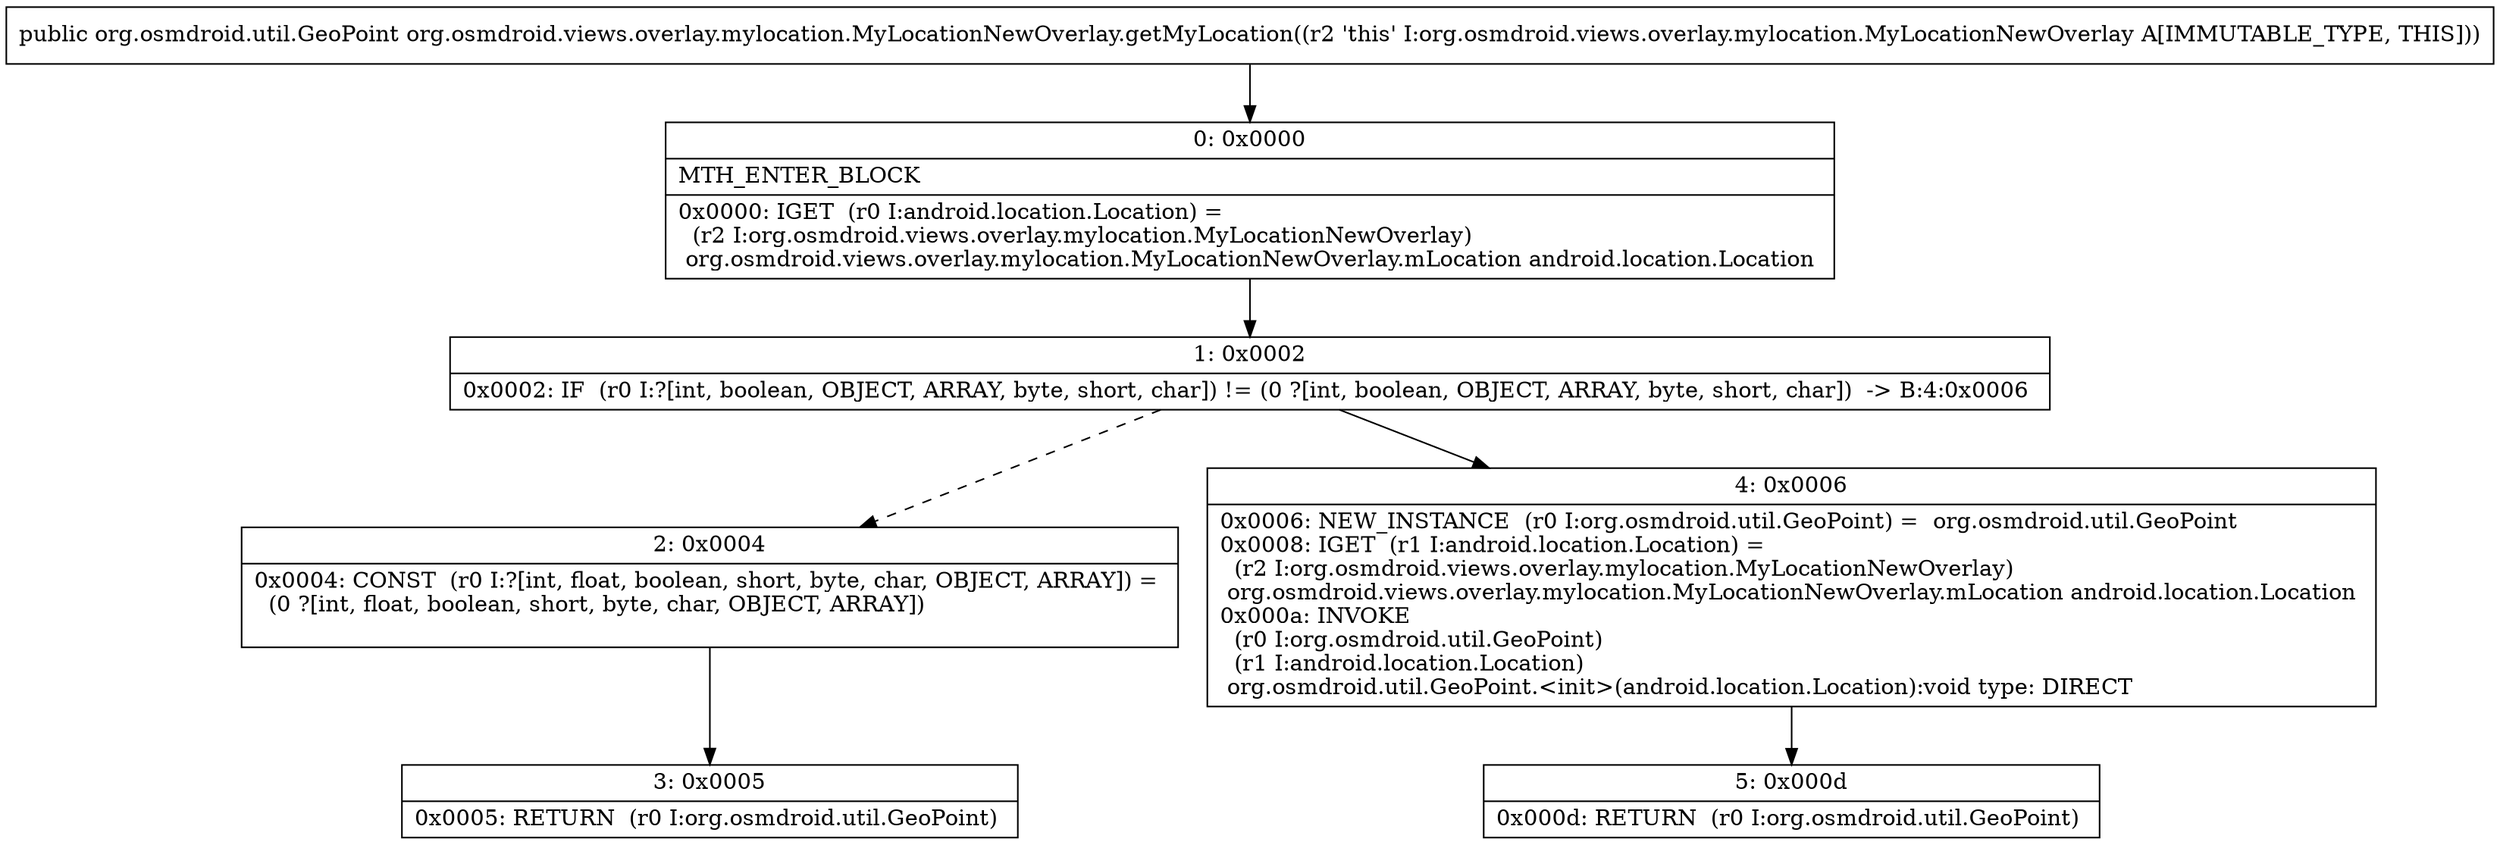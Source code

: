 digraph "CFG fororg.osmdroid.views.overlay.mylocation.MyLocationNewOverlay.getMyLocation()Lorg\/osmdroid\/util\/GeoPoint;" {
Node_0 [shape=record,label="{0\:\ 0x0000|MTH_ENTER_BLOCK\l|0x0000: IGET  (r0 I:android.location.Location) = \l  (r2 I:org.osmdroid.views.overlay.mylocation.MyLocationNewOverlay)\l org.osmdroid.views.overlay.mylocation.MyLocationNewOverlay.mLocation android.location.Location \l}"];
Node_1 [shape=record,label="{1\:\ 0x0002|0x0002: IF  (r0 I:?[int, boolean, OBJECT, ARRAY, byte, short, char]) != (0 ?[int, boolean, OBJECT, ARRAY, byte, short, char])  \-\> B:4:0x0006 \l}"];
Node_2 [shape=record,label="{2\:\ 0x0004|0x0004: CONST  (r0 I:?[int, float, boolean, short, byte, char, OBJECT, ARRAY]) = \l  (0 ?[int, float, boolean, short, byte, char, OBJECT, ARRAY])\l \l}"];
Node_3 [shape=record,label="{3\:\ 0x0005|0x0005: RETURN  (r0 I:org.osmdroid.util.GeoPoint) \l}"];
Node_4 [shape=record,label="{4\:\ 0x0006|0x0006: NEW_INSTANCE  (r0 I:org.osmdroid.util.GeoPoint) =  org.osmdroid.util.GeoPoint \l0x0008: IGET  (r1 I:android.location.Location) = \l  (r2 I:org.osmdroid.views.overlay.mylocation.MyLocationNewOverlay)\l org.osmdroid.views.overlay.mylocation.MyLocationNewOverlay.mLocation android.location.Location \l0x000a: INVOKE  \l  (r0 I:org.osmdroid.util.GeoPoint)\l  (r1 I:android.location.Location)\l org.osmdroid.util.GeoPoint.\<init\>(android.location.Location):void type: DIRECT \l}"];
Node_5 [shape=record,label="{5\:\ 0x000d|0x000d: RETURN  (r0 I:org.osmdroid.util.GeoPoint) \l}"];
MethodNode[shape=record,label="{public org.osmdroid.util.GeoPoint org.osmdroid.views.overlay.mylocation.MyLocationNewOverlay.getMyLocation((r2 'this' I:org.osmdroid.views.overlay.mylocation.MyLocationNewOverlay A[IMMUTABLE_TYPE, THIS])) }"];
MethodNode -> Node_0;
Node_0 -> Node_1;
Node_1 -> Node_2[style=dashed];
Node_1 -> Node_4;
Node_2 -> Node_3;
Node_4 -> Node_5;
}

